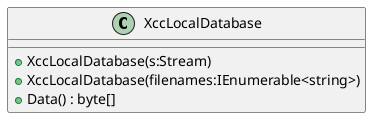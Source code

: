 @startuml
class XccLocalDatabase {
    + XccLocalDatabase(s:Stream)
    + XccLocalDatabase(filenames:IEnumerable<string>)
    + Data() : byte[]
}
@enduml
